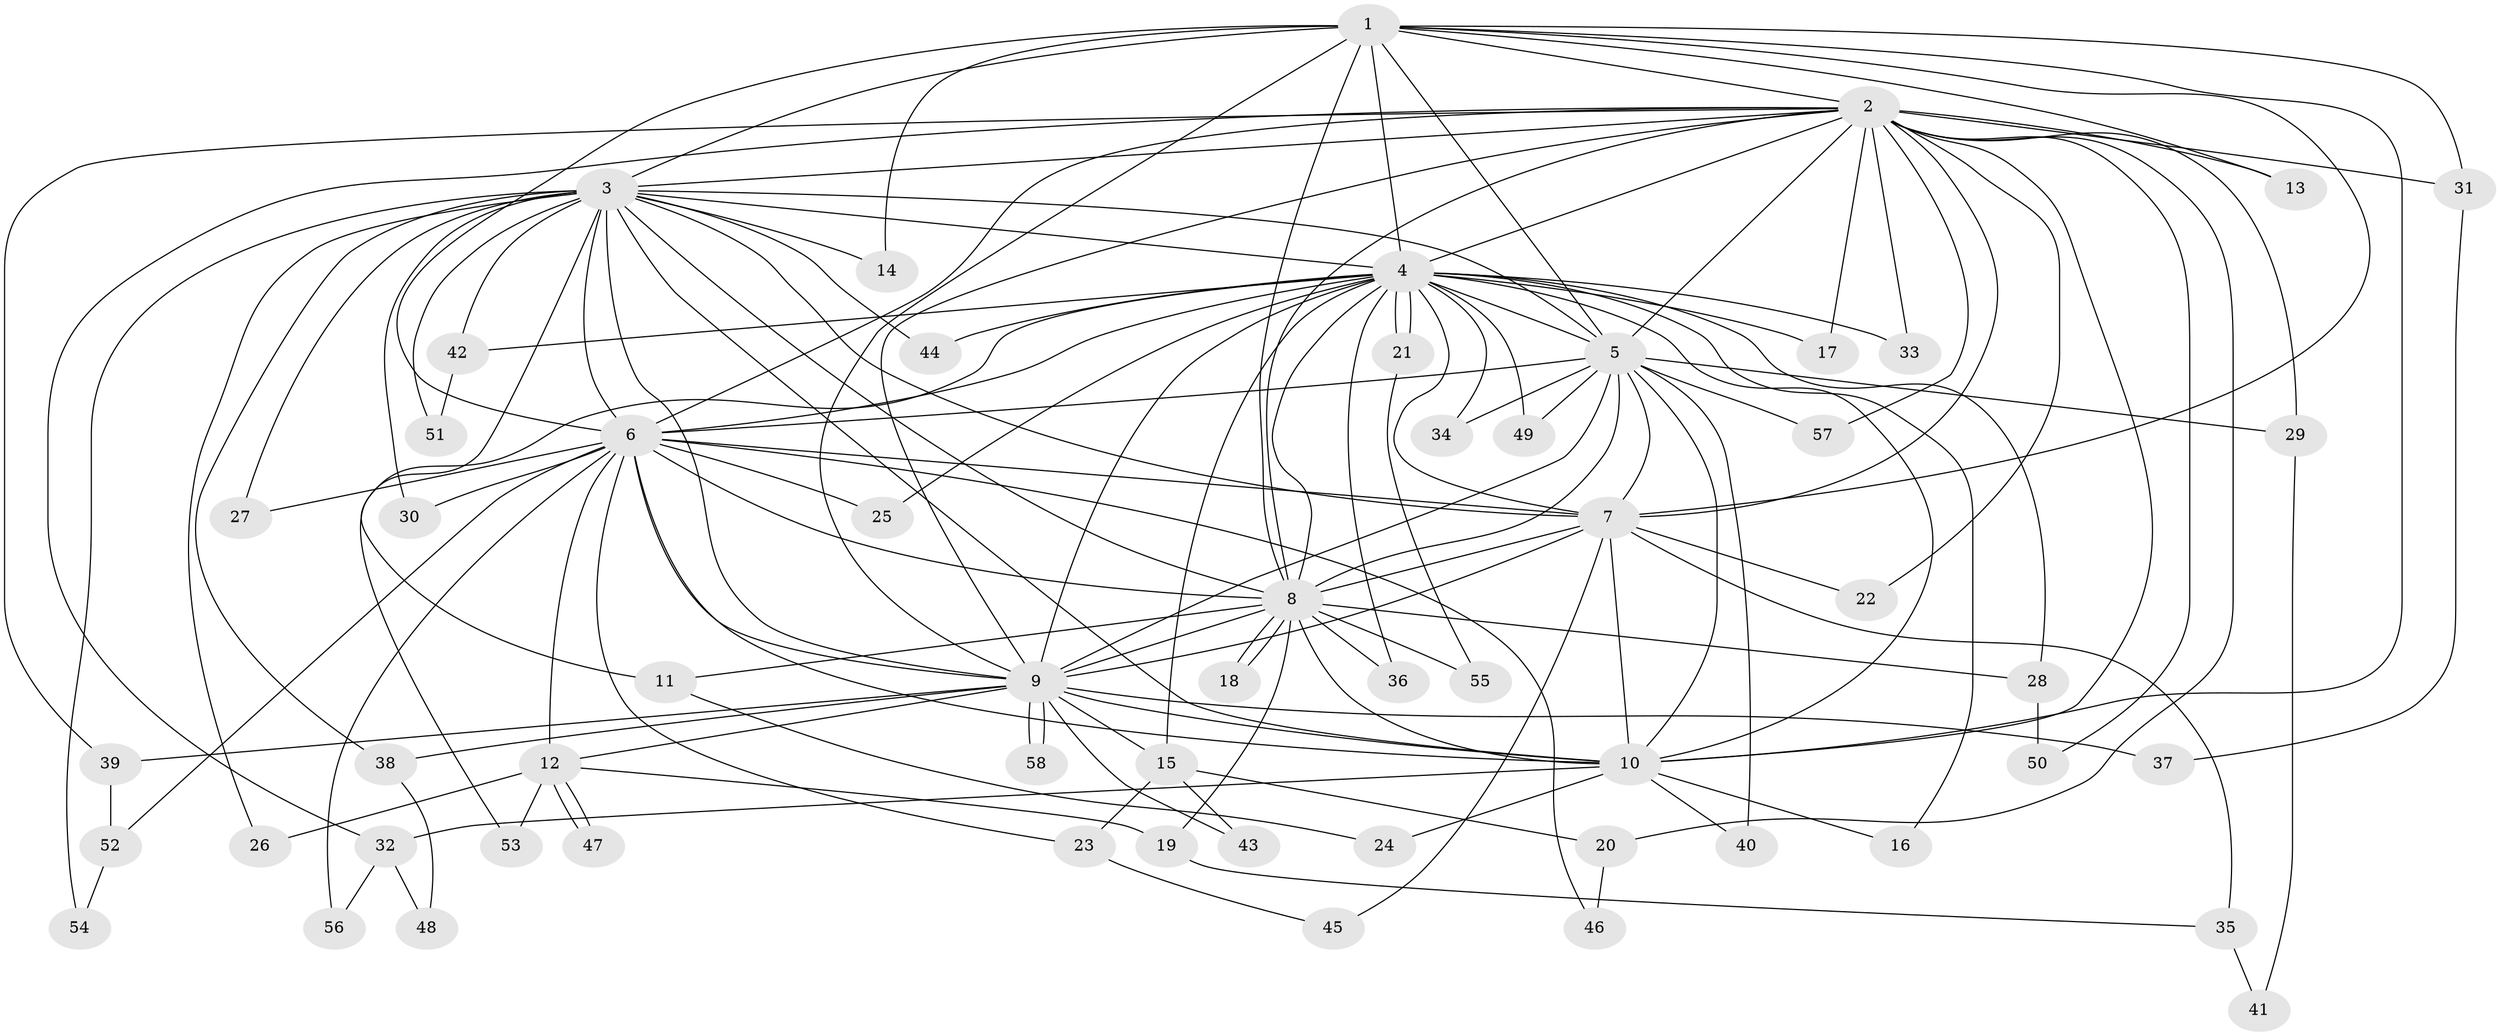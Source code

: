 // coarse degree distribution, {16: 0.043478260869565216, 19: 0.043478260869565216, 2: 0.5652173913043478, 4: 0.043478260869565216, 1: 0.30434782608695654}
// Generated by graph-tools (version 1.1) at 2025/17/03/04/25 18:17:46]
// undirected, 58 vertices, 141 edges
graph export_dot {
graph [start="1"]
  node [color=gray90,style=filled];
  1;
  2;
  3;
  4;
  5;
  6;
  7;
  8;
  9;
  10;
  11;
  12;
  13;
  14;
  15;
  16;
  17;
  18;
  19;
  20;
  21;
  22;
  23;
  24;
  25;
  26;
  27;
  28;
  29;
  30;
  31;
  32;
  33;
  34;
  35;
  36;
  37;
  38;
  39;
  40;
  41;
  42;
  43;
  44;
  45;
  46;
  47;
  48;
  49;
  50;
  51;
  52;
  53;
  54;
  55;
  56;
  57;
  58;
  1 -- 2;
  1 -- 3;
  1 -- 4;
  1 -- 5;
  1 -- 6;
  1 -- 7;
  1 -- 8;
  1 -- 9;
  1 -- 10;
  1 -- 13;
  1 -- 14;
  1 -- 31;
  2 -- 3;
  2 -- 4;
  2 -- 5;
  2 -- 6;
  2 -- 7;
  2 -- 8;
  2 -- 9;
  2 -- 10;
  2 -- 13;
  2 -- 17;
  2 -- 20;
  2 -- 22;
  2 -- 29;
  2 -- 31;
  2 -- 32;
  2 -- 33;
  2 -- 39;
  2 -- 50;
  2 -- 57;
  3 -- 4;
  3 -- 5;
  3 -- 6;
  3 -- 7;
  3 -- 8;
  3 -- 9;
  3 -- 10;
  3 -- 11;
  3 -- 14;
  3 -- 26;
  3 -- 27;
  3 -- 30;
  3 -- 38;
  3 -- 42;
  3 -- 44;
  3 -- 51;
  3 -- 54;
  4 -- 5;
  4 -- 6;
  4 -- 7;
  4 -- 8;
  4 -- 9;
  4 -- 10;
  4 -- 15;
  4 -- 16;
  4 -- 17;
  4 -- 21;
  4 -- 21;
  4 -- 25;
  4 -- 28;
  4 -- 33;
  4 -- 34;
  4 -- 36;
  4 -- 42;
  4 -- 44;
  4 -- 49;
  4 -- 53;
  5 -- 6;
  5 -- 7;
  5 -- 8;
  5 -- 9;
  5 -- 10;
  5 -- 29;
  5 -- 34;
  5 -- 40;
  5 -- 49;
  5 -- 57;
  6 -- 7;
  6 -- 8;
  6 -- 9;
  6 -- 10;
  6 -- 12;
  6 -- 23;
  6 -- 25;
  6 -- 27;
  6 -- 30;
  6 -- 46;
  6 -- 52;
  6 -- 56;
  7 -- 8;
  7 -- 9;
  7 -- 10;
  7 -- 22;
  7 -- 35;
  7 -- 45;
  8 -- 9;
  8 -- 10;
  8 -- 11;
  8 -- 18;
  8 -- 18;
  8 -- 19;
  8 -- 28;
  8 -- 36;
  8 -- 55;
  9 -- 10;
  9 -- 12;
  9 -- 15;
  9 -- 37;
  9 -- 38;
  9 -- 39;
  9 -- 43;
  9 -- 58;
  9 -- 58;
  10 -- 16;
  10 -- 24;
  10 -- 32;
  10 -- 40;
  11 -- 24;
  12 -- 19;
  12 -- 26;
  12 -- 47;
  12 -- 47;
  12 -- 53;
  15 -- 20;
  15 -- 23;
  15 -- 43;
  19 -- 35;
  20 -- 46;
  21 -- 55;
  23 -- 45;
  28 -- 50;
  29 -- 41;
  31 -- 37;
  32 -- 48;
  32 -- 56;
  35 -- 41;
  38 -- 48;
  39 -- 52;
  42 -- 51;
  52 -- 54;
}
